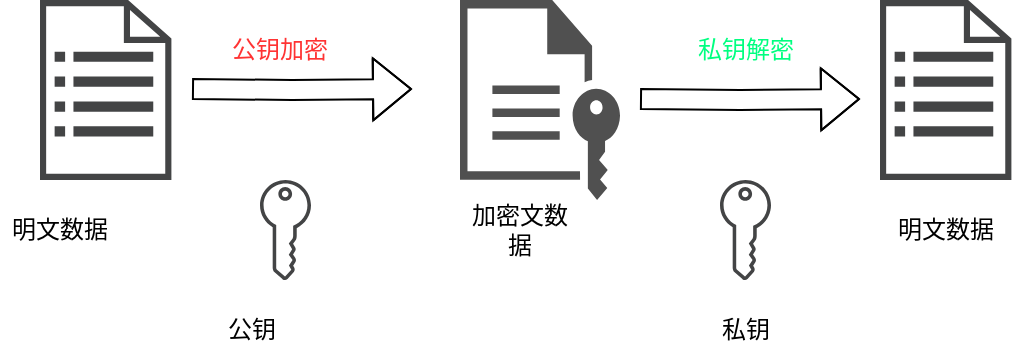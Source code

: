 <mxfile version="21.6.2" type="github">
  <diagram name="Page-1" id="r9Ckkb9b4V1DtNRH0wae">
    <mxGraphModel dx="978" dy="660" grid="1" gridSize="10" guides="1" tooltips="1" connect="1" arrows="1" fold="1" page="1" pageScale="1" pageWidth="827" pageHeight="1169" math="0" shadow="0">
      <root>
        <mxCell id="0" />
        <mxCell id="1" parent="0" />
        <mxCell id="xeu7rOgkBaa_t-qCFkgp-1" value="" style="sketch=0;pointerEvents=1;shadow=0;dashed=0;html=1;strokeColor=none;fillColor=#434445;aspect=fixed;labelPosition=center;verticalLabelPosition=bottom;verticalAlign=top;align=center;outlineConnect=0;shape=mxgraph.vvd.recovery_plan;" vertex="1" parent="1">
          <mxGeometry x="70" y="280" width="65.7" height="90" as="geometry" />
        </mxCell>
        <mxCell id="xeu7rOgkBaa_t-qCFkgp-2" value="" style="shape=flexArrow;endArrow=classic;html=1;rounded=0;" edge="1" parent="1">
          <mxGeometry width="50" height="50" relative="1" as="geometry">
            <mxPoint x="370" y="329.5" as="sourcePoint" />
            <mxPoint x="480" y="329.5" as="targetPoint" />
            <Array as="points">
              <mxPoint x="420" y="330" />
            </Array>
          </mxGeometry>
        </mxCell>
        <mxCell id="xeu7rOgkBaa_t-qCFkgp-3" value="" style="sketch=0;pointerEvents=1;shadow=0;dashed=0;html=1;strokeColor=none;fillColor=#434445;aspect=fixed;labelPosition=center;verticalLabelPosition=bottom;verticalAlign=top;align=center;outlineConnect=0;shape=mxgraph.vvd.tenant_key;" vertex="1" parent="1">
          <mxGeometry x="180" y="370" width="25.5" height="50" as="geometry" />
        </mxCell>
        <mxCell id="xeu7rOgkBaa_t-qCFkgp-4" value="公钥" style="text;html=1;strokeColor=none;fillColor=none;align=center;verticalAlign=middle;whiteSpace=wrap;rounded=0;" vertex="1" parent="1">
          <mxGeometry x="146" y="430" width="60" height="30" as="geometry" />
        </mxCell>
        <mxCell id="xeu7rOgkBaa_t-qCFkgp-5" value="" style="sketch=0;pointerEvents=1;shadow=0;dashed=0;html=1;strokeColor=none;fillColor=#505050;labelPosition=center;verticalLabelPosition=bottom;verticalAlign=top;outlineConnect=0;align=center;shape=mxgraph.office.concepts.file_key;" vertex="1" parent="1">
          <mxGeometry x="280" y="280" width="80" height="100" as="geometry" />
        </mxCell>
        <mxCell id="xeu7rOgkBaa_t-qCFkgp-6" value="" style="sketch=0;pointerEvents=1;shadow=0;dashed=0;html=1;strokeColor=none;fillColor=#434445;aspect=fixed;labelPosition=center;verticalLabelPosition=bottom;verticalAlign=top;align=center;outlineConnect=0;shape=mxgraph.vvd.recovery_plan;" vertex="1" parent="1">
          <mxGeometry x="490" y="280" width="65.7" height="90" as="geometry" />
        </mxCell>
        <mxCell id="xeu7rOgkBaa_t-qCFkgp-7" value="" style="shape=flexArrow;endArrow=classic;html=1;rounded=0;" edge="1" parent="1">
          <mxGeometry width="50" height="50" relative="1" as="geometry">
            <mxPoint x="146" y="324.5" as="sourcePoint" />
            <mxPoint x="256" y="324.5" as="targetPoint" />
            <Array as="points">
              <mxPoint x="196" y="325" />
            </Array>
          </mxGeometry>
        </mxCell>
        <mxCell id="xeu7rOgkBaa_t-qCFkgp-8" value="" style="sketch=0;pointerEvents=1;shadow=0;dashed=0;html=1;strokeColor=none;fillColor=#434445;aspect=fixed;labelPosition=center;verticalLabelPosition=bottom;verticalAlign=top;align=center;outlineConnect=0;shape=mxgraph.vvd.tenant_key;" vertex="1" parent="1">
          <mxGeometry x="410" y="370" width="25.5" height="50" as="geometry" />
        </mxCell>
        <mxCell id="xeu7rOgkBaa_t-qCFkgp-9" value="私钥" style="text;html=1;strokeColor=none;fillColor=none;align=center;verticalAlign=middle;whiteSpace=wrap;rounded=0;" vertex="1" parent="1">
          <mxGeometry x="392.75" y="430" width="60" height="30" as="geometry" />
        </mxCell>
        <mxCell id="xeu7rOgkBaa_t-qCFkgp-10" value="&lt;font color=&quot;#ff3333&quot;&gt;公钥加密&lt;/font&gt;" style="text;html=1;strokeColor=none;fillColor=none;align=center;verticalAlign=middle;whiteSpace=wrap;rounded=0;" vertex="1" parent="1">
          <mxGeometry x="160" y="290" width="60" height="30" as="geometry" />
        </mxCell>
        <mxCell id="xeu7rOgkBaa_t-qCFkgp-11" value="&lt;font color=&quot;#00ff80&quot;&gt;私钥解密&lt;/font&gt;" style="text;html=1;strokeColor=none;fillColor=none;align=center;verticalAlign=middle;whiteSpace=wrap;rounded=0;" vertex="1" parent="1">
          <mxGeometry x="392.75" y="290" width="60" height="30" as="geometry" />
        </mxCell>
        <mxCell id="xeu7rOgkBaa_t-qCFkgp-12" value="明文数据" style="text;html=1;strokeColor=none;fillColor=none;align=center;verticalAlign=middle;whiteSpace=wrap;rounded=0;" vertex="1" parent="1">
          <mxGeometry x="492.85" y="380" width="60" height="30" as="geometry" />
        </mxCell>
        <mxCell id="xeu7rOgkBaa_t-qCFkgp-13" value="加密文数据" style="text;html=1;strokeColor=none;fillColor=none;align=center;verticalAlign=middle;whiteSpace=wrap;rounded=0;" vertex="1" parent="1">
          <mxGeometry x="280" y="380" width="60" height="30" as="geometry" />
        </mxCell>
        <mxCell id="xeu7rOgkBaa_t-qCFkgp-14" value="明文数据" style="text;html=1;strokeColor=none;fillColor=none;align=center;verticalAlign=middle;whiteSpace=wrap;rounded=0;" vertex="1" parent="1">
          <mxGeometry x="50" y="380" width="60" height="30" as="geometry" />
        </mxCell>
      </root>
    </mxGraphModel>
  </diagram>
</mxfile>
